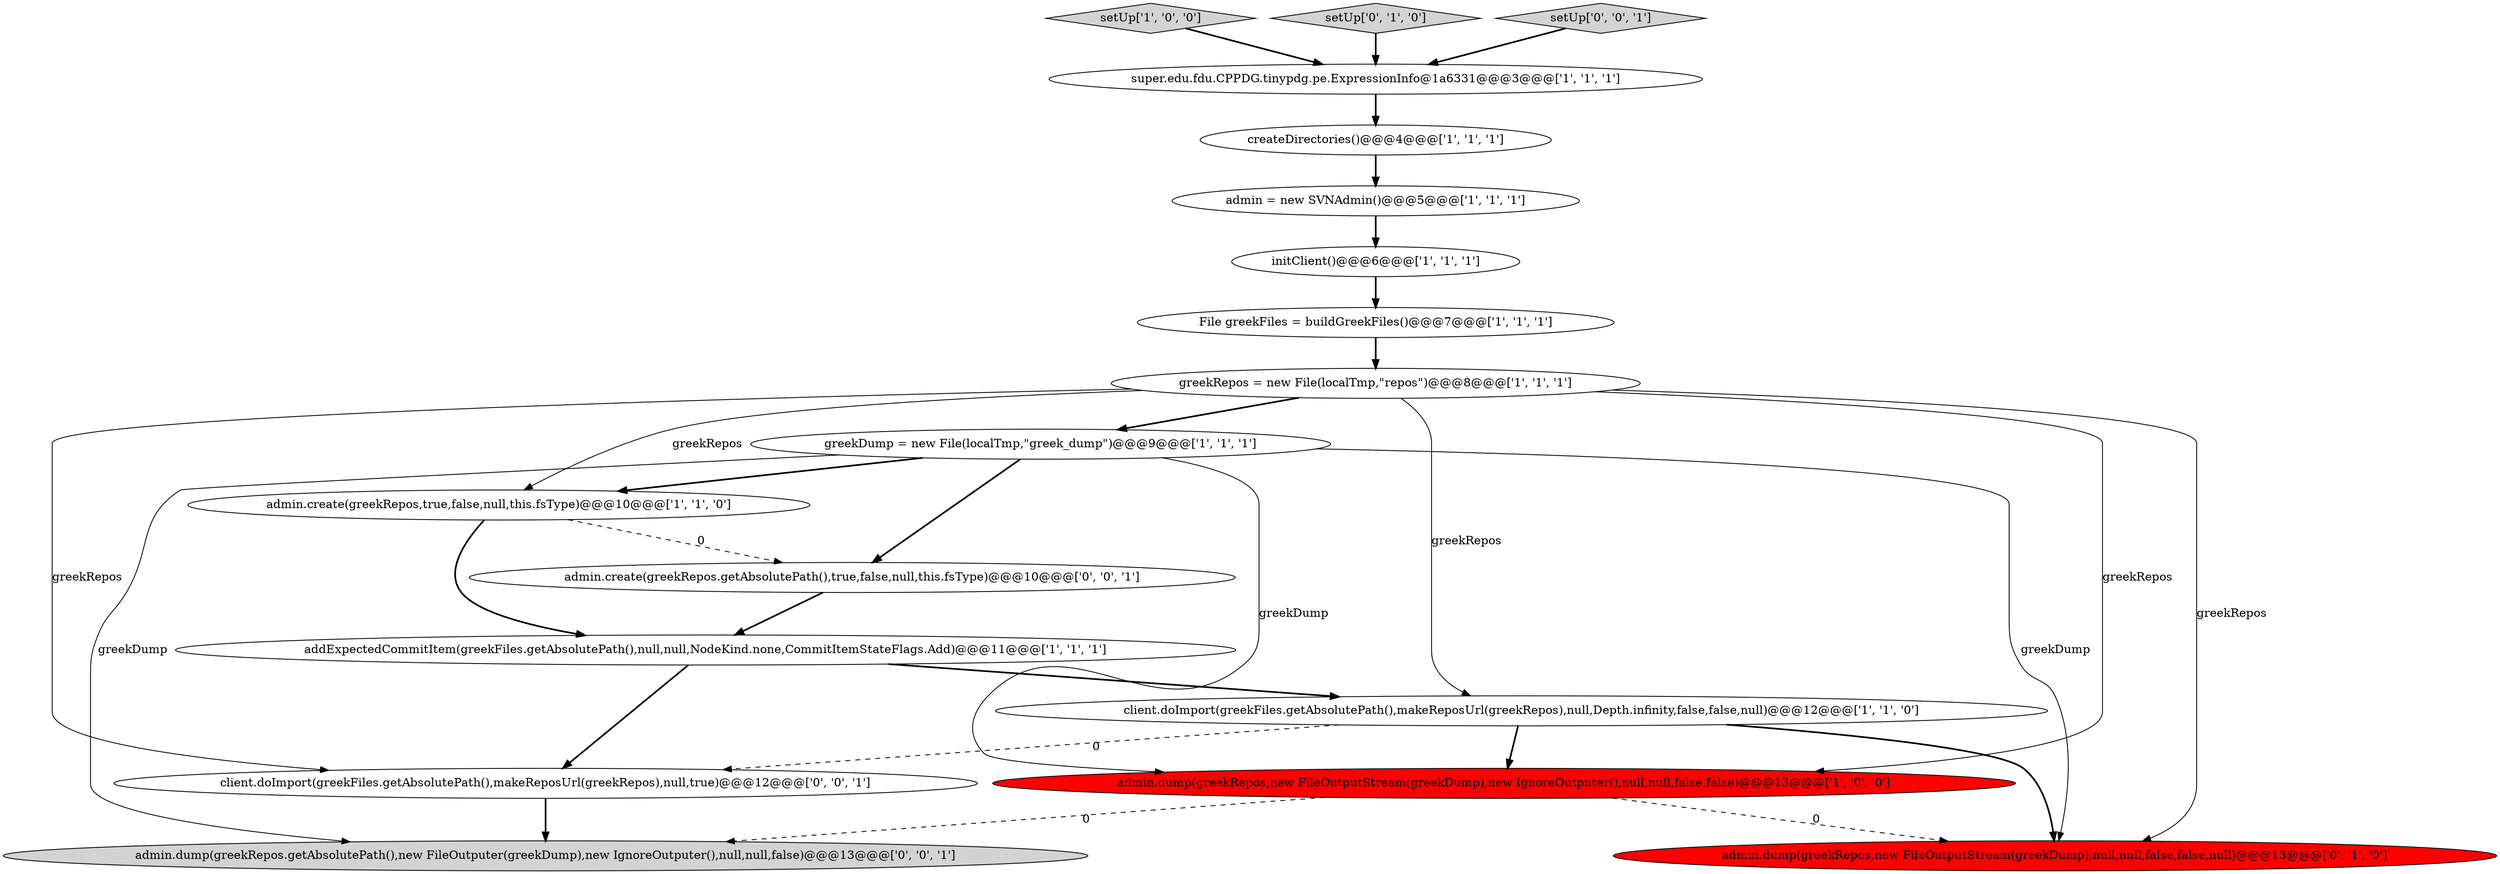 digraph {
9 [style = filled, label = "admin.create(greekRepos,true,false,null,this.fsType)@@@10@@@['1', '1', '0']", fillcolor = white, shape = ellipse image = "AAA0AAABBB1BBB"];
13 [style = filled, label = "admin.dump(greekRepos,new FileOutputStream(greekDump),null,null,false,false,null)@@@13@@@['0', '1', '0']", fillcolor = red, shape = ellipse image = "AAA1AAABBB2BBB"];
6 [style = filled, label = "admin = new SVNAdmin()@@@5@@@['1', '1', '1']", fillcolor = white, shape = ellipse image = "AAA0AAABBB1BBB"];
8 [style = filled, label = "client.doImport(greekFiles.getAbsolutePath(),makeReposUrl(greekRepos),null,Depth.infinity,false,false,null)@@@12@@@['1', '1', '0']", fillcolor = white, shape = ellipse image = "AAA0AAABBB1BBB"];
2 [style = filled, label = "setUp['1', '0', '0']", fillcolor = lightgray, shape = diamond image = "AAA0AAABBB1BBB"];
0 [style = filled, label = "initClient()@@@6@@@['1', '1', '1']", fillcolor = white, shape = ellipse image = "AAA0AAABBB1BBB"];
7 [style = filled, label = "File greekFiles = buildGreekFiles()@@@7@@@['1', '1', '1']", fillcolor = white, shape = ellipse image = "AAA0AAABBB1BBB"];
14 [style = filled, label = "client.doImport(greekFiles.getAbsolutePath(),makeReposUrl(greekRepos),null,true)@@@12@@@['0', '0', '1']", fillcolor = white, shape = ellipse image = "AAA0AAABBB3BBB"];
11 [style = filled, label = "super.edu.fdu.CPPDG.tinypdg.pe.ExpressionInfo@1a6331@@@3@@@['1', '1', '1']", fillcolor = white, shape = ellipse image = "AAA0AAABBB1BBB"];
12 [style = filled, label = "setUp['0', '1', '0']", fillcolor = lightgray, shape = diamond image = "AAA0AAABBB2BBB"];
10 [style = filled, label = "addExpectedCommitItem(greekFiles.getAbsolutePath(),null,null,NodeKind.none,CommitItemStateFlags.Add)@@@11@@@['1', '1', '1']", fillcolor = white, shape = ellipse image = "AAA0AAABBB1BBB"];
16 [style = filled, label = "admin.create(greekRepos.getAbsolutePath(),true,false,null,this.fsType)@@@10@@@['0', '0', '1']", fillcolor = white, shape = ellipse image = "AAA0AAABBB3BBB"];
3 [style = filled, label = "createDirectories()@@@4@@@['1', '1', '1']", fillcolor = white, shape = ellipse image = "AAA0AAABBB1BBB"];
17 [style = filled, label = "admin.dump(greekRepos.getAbsolutePath(),new FileOutputer(greekDump),new IgnoreOutputer(),null,null,false)@@@13@@@['0', '0', '1']", fillcolor = lightgray, shape = ellipse image = "AAA0AAABBB3BBB"];
15 [style = filled, label = "setUp['0', '0', '1']", fillcolor = lightgray, shape = diamond image = "AAA0AAABBB3BBB"];
1 [style = filled, label = "admin.dump(greekRepos,new FileOutputStream(greekDump),new IgnoreOutputer(),null,null,false,false)@@@13@@@['1', '0', '0']", fillcolor = red, shape = ellipse image = "AAA1AAABBB1BBB"];
4 [style = filled, label = "greekRepos = new File(localTmp,\"repos\")@@@8@@@['1', '1', '1']", fillcolor = white, shape = ellipse image = "AAA0AAABBB1BBB"];
5 [style = filled, label = "greekDump = new File(localTmp,\"greek_dump\")@@@9@@@['1', '1', '1']", fillcolor = white, shape = ellipse image = "AAA0AAABBB1BBB"];
9->16 [style = dashed, label="0"];
4->9 [style = solid, label="greekRepos"];
5->9 [style = bold, label=""];
10->14 [style = bold, label=""];
16->10 [style = bold, label=""];
4->8 [style = solid, label="greekRepos"];
12->11 [style = bold, label=""];
3->6 [style = bold, label=""];
14->17 [style = bold, label=""];
6->0 [style = bold, label=""];
5->1 [style = solid, label="greekDump"];
7->4 [style = bold, label=""];
9->10 [style = bold, label=""];
4->13 [style = solid, label="greekRepos"];
8->14 [style = dashed, label="0"];
0->7 [style = bold, label=""];
1->13 [style = dashed, label="0"];
5->16 [style = bold, label=""];
8->1 [style = bold, label=""];
1->17 [style = dashed, label="0"];
4->14 [style = solid, label="greekRepos"];
5->13 [style = solid, label="greekDump"];
15->11 [style = bold, label=""];
10->8 [style = bold, label=""];
11->3 [style = bold, label=""];
4->1 [style = solid, label="greekRepos"];
5->17 [style = solid, label="greekDump"];
4->5 [style = bold, label=""];
2->11 [style = bold, label=""];
8->13 [style = bold, label=""];
}
